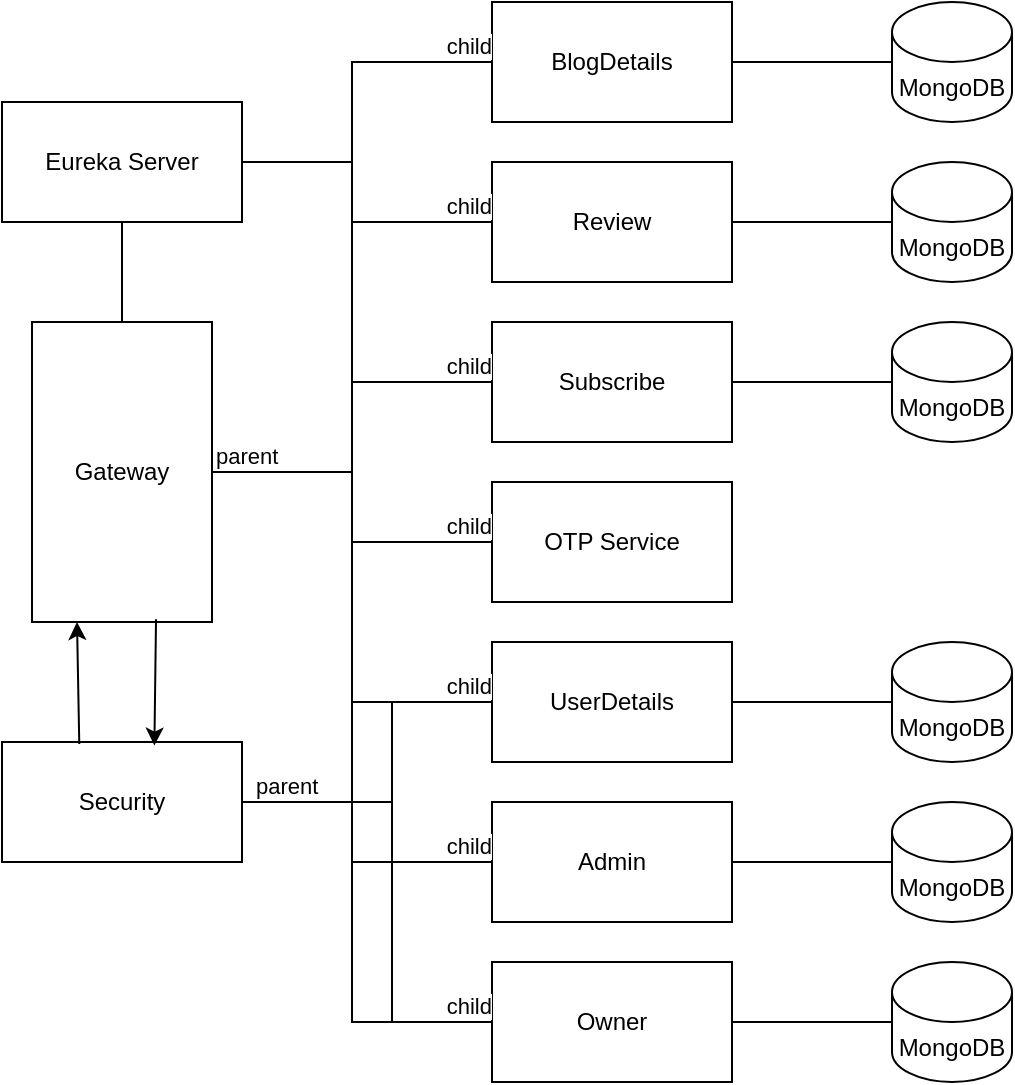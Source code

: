 <mxfile version="21.3.2" type="github">
  <diagram name="Page-1" id="2YBvvXClWsGukQMizWep">
    <mxGraphModel dx="1313" dy="676" grid="1" gridSize="10" guides="1" tooltips="1" connect="1" arrows="1" fold="1" page="1" pageScale="1" pageWidth="850" pageHeight="1100" math="0" shadow="0">
      <root>
        <mxCell id="0" />
        <mxCell id="1" parent="0" />
        <mxCell id="T0MGSY4LoNNgBnZXiiNV-2" value="Gateway" style="rounded=0;whiteSpace=wrap;html=1;" vertex="1" parent="1">
          <mxGeometry x="60" y="170" width="90" height="150" as="geometry" />
        </mxCell>
        <mxCell id="T0MGSY4LoNNgBnZXiiNV-3" value="Eureka Server" style="rounded=0;whiteSpace=wrap;html=1;" vertex="1" parent="1">
          <mxGeometry x="45" y="60" width="120" height="60" as="geometry" />
        </mxCell>
        <mxCell id="T0MGSY4LoNNgBnZXiiNV-4" value="Security" style="rounded=0;whiteSpace=wrap;html=1;" vertex="1" parent="1">
          <mxGeometry x="45" y="380" width="120" height="60" as="geometry" />
        </mxCell>
        <mxCell id="T0MGSY4LoNNgBnZXiiNV-6" value="BlogDetails" style="rounded=0;whiteSpace=wrap;html=1;" vertex="1" parent="1">
          <mxGeometry x="290" y="10" width="120" height="60" as="geometry" />
        </mxCell>
        <mxCell id="T0MGSY4LoNNgBnZXiiNV-7" value="Subscribe" style="rounded=0;whiteSpace=wrap;html=1;" vertex="1" parent="1">
          <mxGeometry x="290" y="170" width="120" height="60" as="geometry" />
        </mxCell>
        <mxCell id="T0MGSY4LoNNgBnZXiiNV-8" value="OTP Service" style="rounded=0;whiteSpace=wrap;html=1;" vertex="1" parent="1">
          <mxGeometry x="290" y="250" width="120" height="60" as="geometry" />
        </mxCell>
        <mxCell id="T0MGSY4LoNNgBnZXiiNV-9" value="UserDetails" style="rounded=0;whiteSpace=wrap;html=1;" vertex="1" parent="1">
          <mxGeometry x="290" y="330" width="120" height="60" as="geometry" />
        </mxCell>
        <mxCell id="T0MGSY4LoNNgBnZXiiNV-10" value="Admin" style="rounded=0;whiteSpace=wrap;html=1;" vertex="1" parent="1">
          <mxGeometry x="290" y="410" width="120" height="60" as="geometry" />
        </mxCell>
        <mxCell id="T0MGSY4LoNNgBnZXiiNV-11" value="Owner" style="rounded=0;whiteSpace=wrap;html=1;" vertex="1" parent="1">
          <mxGeometry x="290" y="490" width="120" height="60" as="geometry" />
        </mxCell>
        <mxCell id="T0MGSY4LoNNgBnZXiiNV-12" value="Review" style="rounded=0;whiteSpace=wrap;html=1;" vertex="1" parent="1">
          <mxGeometry x="290" y="90" width="120" height="60" as="geometry" />
        </mxCell>
        <mxCell id="T0MGSY4LoNNgBnZXiiNV-14" value="MongoDB" style="shape=cylinder3;whiteSpace=wrap;html=1;boundedLbl=1;backgroundOutline=1;size=15;" vertex="1" parent="1">
          <mxGeometry x="490" y="10" width="60" height="60" as="geometry" />
        </mxCell>
        <mxCell id="T0MGSY4LoNNgBnZXiiNV-15" value="MongoDB" style="shape=cylinder3;whiteSpace=wrap;html=1;boundedLbl=1;backgroundOutline=1;size=15;" vertex="1" parent="1">
          <mxGeometry x="490" y="90" width="60" height="60" as="geometry" />
        </mxCell>
        <mxCell id="T0MGSY4LoNNgBnZXiiNV-16" value="MongoDB" style="shape=cylinder3;whiteSpace=wrap;html=1;boundedLbl=1;backgroundOutline=1;size=15;" vertex="1" parent="1">
          <mxGeometry x="490" y="170" width="60" height="60" as="geometry" />
        </mxCell>
        <mxCell id="T0MGSY4LoNNgBnZXiiNV-17" value="MongoDB" style="shape=cylinder3;whiteSpace=wrap;html=1;boundedLbl=1;backgroundOutline=1;size=15;" vertex="1" parent="1">
          <mxGeometry x="490" y="330" width="60" height="60" as="geometry" />
        </mxCell>
        <mxCell id="T0MGSY4LoNNgBnZXiiNV-18" value="MongoDB" style="shape=cylinder3;whiteSpace=wrap;html=1;boundedLbl=1;backgroundOutline=1;size=15;" vertex="1" parent="1">
          <mxGeometry x="490" y="410" width="60" height="60" as="geometry" />
        </mxCell>
        <mxCell id="T0MGSY4LoNNgBnZXiiNV-19" value="MongoDB" style="shape=cylinder3;whiteSpace=wrap;html=1;boundedLbl=1;backgroundOutline=1;size=15;" vertex="1" parent="1">
          <mxGeometry x="490" y="490" width="60" height="60" as="geometry" />
        </mxCell>
        <mxCell id="T0MGSY4LoNNgBnZXiiNV-21" value="" style="endArrow=none;html=1;edgeStyle=orthogonalEdgeStyle;rounded=0;exitX=1;exitY=0.5;exitDx=0;exitDy=0;entryX=0;entryY=0.5;entryDx=0;entryDy=0;" edge="1" parent="1" source="T0MGSY4LoNNgBnZXiiNV-2" target="T0MGSY4LoNNgBnZXiiNV-8">
          <mxGeometry relative="1" as="geometry">
            <mxPoint x="170" y="244.5" as="sourcePoint" />
            <mxPoint x="330" y="244.5" as="targetPoint" />
          </mxGeometry>
        </mxCell>
        <mxCell id="T0MGSY4LoNNgBnZXiiNV-22" value="parent" style="edgeLabel;resizable=0;html=1;align=left;verticalAlign=bottom;" connectable="0" vertex="1" parent="T0MGSY4LoNNgBnZXiiNV-21">
          <mxGeometry x="-1" relative="1" as="geometry" />
        </mxCell>
        <mxCell id="T0MGSY4LoNNgBnZXiiNV-23" value="child" style="edgeLabel;resizable=0;html=1;align=right;verticalAlign=bottom;" connectable="0" vertex="1" parent="T0MGSY4LoNNgBnZXiiNV-21">
          <mxGeometry x="1" relative="1" as="geometry" />
        </mxCell>
        <mxCell id="T0MGSY4LoNNgBnZXiiNV-24" value="" style="endArrow=none;html=1;edgeStyle=orthogonalEdgeStyle;rounded=0;entryX=0;entryY=0.5;entryDx=0;entryDy=0;exitX=1;exitY=0.5;exitDx=0;exitDy=0;" edge="1" parent="1" source="T0MGSY4LoNNgBnZXiiNV-2" target="T0MGSY4LoNNgBnZXiiNV-7">
          <mxGeometry relative="1" as="geometry">
            <mxPoint x="100" y="210" as="sourcePoint" />
            <mxPoint x="260" y="210" as="targetPoint" />
          </mxGeometry>
        </mxCell>
        <mxCell id="T0MGSY4LoNNgBnZXiiNV-26" value="child" style="edgeLabel;resizable=0;html=1;align=right;verticalAlign=bottom;" connectable="0" vertex="1" parent="T0MGSY4LoNNgBnZXiiNV-24">
          <mxGeometry x="1" relative="1" as="geometry" />
        </mxCell>
        <mxCell id="T0MGSY4LoNNgBnZXiiNV-27" value="" style="endArrow=none;html=1;edgeStyle=orthogonalEdgeStyle;rounded=0;entryX=0;entryY=0.5;entryDx=0;entryDy=0;exitX=1;exitY=0.5;exitDx=0;exitDy=0;" edge="1" parent="1" source="T0MGSY4LoNNgBnZXiiNV-2" target="T0MGSY4LoNNgBnZXiiNV-12">
          <mxGeometry relative="1" as="geometry">
            <mxPoint x="90" y="160" as="sourcePoint" />
            <mxPoint x="250" y="160" as="targetPoint" />
          </mxGeometry>
        </mxCell>
        <mxCell id="T0MGSY4LoNNgBnZXiiNV-29" value="child" style="edgeLabel;resizable=0;html=1;align=right;verticalAlign=bottom;" connectable="0" vertex="1" parent="T0MGSY4LoNNgBnZXiiNV-27">
          <mxGeometry x="1" relative="1" as="geometry" />
        </mxCell>
        <mxCell id="T0MGSY4LoNNgBnZXiiNV-30" value="" style="endArrow=none;html=1;edgeStyle=orthogonalEdgeStyle;rounded=0;entryX=0;entryY=0.5;entryDx=0;entryDy=0;exitX=1;exitY=0.5;exitDx=0;exitDy=0;" edge="1" parent="1" source="T0MGSY4LoNNgBnZXiiNV-2" target="T0MGSY4LoNNgBnZXiiNV-6">
          <mxGeometry relative="1" as="geometry">
            <mxPoint x="90" y="149" as="sourcePoint" />
            <mxPoint x="250" y="149" as="targetPoint" />
          </mxGeometry>
        </mxCell>
        <mxCell id="T0MGSY4LoNNgBnZXiiNV-32" value="child" style="edgeLabel;resizable=0;html=1;align=right;verticalAlign=bottom;" connectable="0" vertex="1" parent="T0MGSY4LoNNgBnZXiiNV-30">
          <mxGeometry x="1" relative="1" as="geometry" />
        </mxCell>
        <mxCell id="T0MGSY4LoNNgBnZXiiNV-33" value="" style="endArrow=none;html=1;edgeStyle=orthogonalEdgeStyle;rounded=0;entryX=0;entryY=0.5;entryDx=0;entryDy=0;exitX=1;exitY=0.5;exitDx=0;exitDy=0;" edge="1" parent="1" source="T0MGSY4LoNNgBnZXiiNV-2" target="T0MGSY4LoNNgBnZXiiNV-9">
          <mxGeometry relative="1" as="geometry">
            <mxPoint x="110" y="359.5" as="sourcePoint" />
            <mxPoint x="270" y="359.5" as="targetPoint" />
          </mxGeometry>
        </mxCell>
        <mxCell id="T0MGSY4LoNNgBnZXiiNV-35" value="child" style="edgeLabel;resizable=0;html=1;align=right;verticalAlign=bottom;" connectable="0" vertex="1" parent="T0MGSY4LoNNgBnZXiiNV-33">
          <mxGeometry x="1" relative="1" as="geometry" />
        </mxCell>
        <mxCell id="T0MGSY4LoNNgBnZXiiNV-36" value="" style="endArrow=none;html=1;edgeStyle=orthogonalEdgeStyle;rounded=0;entryX=0;entryY=0.5;entryDx=0;entryDy=0;exitX=1;exitY=0.5;exitDx=0;exitDy=0;" edge="1" parent="1" source="T0MGSY4LoNNgBnZXiiNV-2" target="T0MGSY4LoNNgBnZXiiNV-10">
          <mxGeometry relative="1" as="geometry">
            <mxPoint x="80" y="370" as="sourcePoint" />
            <mxPoint x="240" y="370" as="targetPoint" />
          </mxGeometry>
        </mxCell>
        <mxCell id="T0MGSY4LoNNgBnZXiiNV-38" value="child" style="edgeLabel;resizable=0;html=1;align=right;verticalAlign=bottom;" connectable="0" vertex="1" parent="T0MGSY4LoNNgBnZXiiNV-36">
          <mxGeometry x="1" relative="1" as="geometry" />
        </mxCell>
        <mxCell id="T0MGSY4LoNNgBnZXiiNV-39" value="" style="endArrow=none;html=1;edgeStyle=orthogonalEdgeStyle;rounded=0;entryX=0;entryY=0.5;entryDx=0;entryDy=0;exitX=1;exitY=0.5;exitDx=0;exitDy=0;" edge="1" parent="1" source="T0MGSY4LoNNgBnZXiiNV-2" target="T0MGSY4LoNNgBnZXiiNV-11">
          <mxGeometry relative="1" as="geometry">
            <mxPoint x="100" y="359.5" as="sourcePoint" />
            <mxPoint x="260" y="359.5" as="targetPoint" />
          </mxGeometry>
        </mxCell>
        <mxCell id="T0MGSY4LoNNgBnZXiiNV-41" value="child" style="edgeLabel;resizable=0;html=1;align=right;verticalAlign=bottom;" connectable="0" vertex="1" parent="T0MGSY4LoNNgBnZXiiNV-39">
          <mxGeometry x="1" relative="1" as="geometry" />
        </mxCell>
        <mxCell id="T0MGSY4LoNNgBnZXiiNV-46" value="" style="endArrow=none;html=1;edgeStyle=orthogonalEdgeStyle;rounded=0;entryX=0;entryY=0.5;entryDx=0;entryDy=0;entryPerimeter=0;exitX=1;exitY=0.5;exitDx=0;exitDy=0;" edge="1" parent="1" source="T0MGSY4LoNNgBnZXiiNV-9" target="T0MGSY4LoNNgBnZXiiNV-17">
          <mxGeometry relative="1" as="geometry">
            <mxPoint x="340" y="280" as="sourcePoint" />
            <mxPoint x="500" y="280" as="targetPoint" />
          </mxGeometry>
        </mxCell>
        <mxCell id="T0MGSY4LoNNgBnZXiiNV-49" value="" style="endArrow=none;html=1;edgeStyle=orthogonalEdgeStyle;rounded=0;exitX=1;exitY=0.5;exitDx=0;exitDy=0;entryX=0;entryY=0.5;entryDx=0;entryDy=0;entryPerimeter=0;" edge="1" parent="1" source="T0MGSY4LoNNgBnZXiiNV-10" target="T0MGSY4LoNNgBnZXiiNV-18">
          <mxGeometry relative="1" as="geometry">
            <mxPoint x="430" y="320" as="sourcePoint" />
            <mxPoint x="590" y="320" as="targetPoint" />
          </mxGeometry>
        </mxCell>
        <mxCell id="T0MGSY4LoNNgBnZXiiNV-52" value="" style="endArrow=none;html=1;edgeStyle=orthogonalEdgeStyle;rounded=0;exitX=1;exitY=0.5;exitDx=0;exitDy=0;entryX=0;entryY=0.5;entryDx=0;entryDy=0;entryPerimeter=0;" edge="1" parent="1" source="T0MGSY4LoNNgBnZXiiNV-11" target="T0MGSY4LoNNgBnZXiiNV-19">
          <mxGeometry relative="1" as="geometry">
            <mxPoint x="450" y="480" as="sourcePoint" />
            <mxPoint x="610" y="480" as="targetPoint" />
          </mxGeometry>
        </mxCell>
        <mxCell id="T0MGSY4LoNNgBnZXiiNV-55" value="" style="endArrow=none;html=1;edgeStyle=orthogonalEdgeStyle;rounded=0;entryX=0;entryY=0.5;entryDx=0;entryDy=0;entryPerimeter=0;exitX=1;exitY=0.5;exitDx=0;exitDy=0;" edge="1" parent="1" source="T0MGSY4LoNNgBnZXiiNV-7" target="T0MGSY4LoNNgBnZXiiNV-16">
          <mxGeometry relative="1" as="geometry">
            <mxPoint x="440" y="260" as="sourcePoint" />
            <mxPoint x="600" y="260" as="targetPoint" />
          </mxGeometry>
        </mxCell>
        <mxCell id="T0MGSY4LoNNgBnZXiiNV-58" value="" style="endArrow=none;html=1;edgeStyle=orthogonalEdgeStyle;rounded=0;exitX=1;exitY=0.5;exitDx=0;exitDy=0;entryX=0;entryY=0.5;entryDx=0;entryDy=0;entryPerimeter=0;" edge="1" parent="1" source="T0MGSY4LoNNgBnZXiiNV-12" target="T0MGSY4LoNNgBnZXiiNV-15">
          <mxGeometry relative="1" as="geometry">
            <mxPoint x="425" y="160" as="sourcePoint" />
            <mxPoint x="585" y="160" as="targetPoint" />
          </mxGeometry>
        </mxCell>
        <mxCell id="T0MGSY4LoNNgBnZXiiNV-61" value="" style="endArrow=none;html=1;edgeStyle=orthogonalEdgeStyle;rounded=0;entryX=0;entryY=0.5;entryDx=0;entryDy=0;entryPerimeter=0;exitX=1;exitY=0.5;exitDx=0;exitDy=0;" edge="1" parent="1" source="T0MGSY4LoNNgBnZXiiNV-6" target="T0MGSY4LoNNgBnZXiiNV-14">
          <mxGeometry relative="1" as="geometry">
            <mxPoint x="425" y="80" as="sourcePoint" />
            <mxPoint x="585" y="80" as="targetPoint" />
          </mxGeometry>
        </mxCell>
        <mxCell id="T0MGSY4LoNNgBnZXiiNV-64" value="" style="endArrow=classic;html=1;rounded=0;entryX=0.25;entryY=1;entryDx=0;entryDy=0;exitX=0.322;exitY=0.017;exitDx=0;exitDy=0;exitPerimeter=0;" edge="1" parent="1" source="T0MGSY4LoNNgBnZXiiNV-4" target="T0MGSY4LoNNgBnZXiiNV-2">
          <mxGeometry width="50" height="50" relative="1" as="geometry">
            <mxPoint x="400" y="310" as="sourcePoint" />
            <mxPoint x="90" y="330" as="targetPoint" />
          </mxGeometry>
        </mxCell>
        <mxCell id="T0MGSY4LoNNgBnZXiiNV-66" value="" style="endArrow=classic;html=1;rounded=0;entryX=0.635;entryY=0.03;entryDx=0;entryDy=0;entryPerimeter=0;exitX=0.689;exitY=0.991;exitDx=0;exitDy=0;exitPerimeter=0;" edge="1" parent="1" source="T0MGSY4LoNNgBnZXiiNV-2" target="T0MGSY4LoNNgBnZXiiNV-4">
          <mxGeometry width="50" height="50" relative="1" as="geometry">
            <mxPoint x="125" y="360" as="sourcePoint" />
            <mxPoint x="165" y="310" as="targetPoint" />
          </mxGeometry>
        </mxCell>
        <mxCell id="T0MGSY4LoNNgBnZXiiNV-68" value="" style="endArrow=none;html=1;edgeStyle=orthogonalEdgeStyle;rounded=0;exitX=0.5;exitY=1;exitDx=0;exitDy=0;entryX=0.5;entryY=0;entryDx=0;entryDy=0;" edge="1" parent="1" source="T0MGSY4LoNNgBnZXiiNV-3" target="T0MGSY4LoNNgBnZXiiNV-2">
          <mxGeometry relative="1" as="geometry">
            <mxPoint x="150" y="149" as="sourcePoint" />
            <mxPoint x="310" y="149" as="targetPoint" />
          </mxGeometry>
        </mxCell>
        <mxCell id="T0MGSY4LoNNgBnZXiiNV-71" value="" style="endArrow=none;html=1;rounded=0;exitX=1;exitY=0.5;exitDx=0;exitDy=0;" edge="1" parent="1" source="T0MGSY4LoNNgBnZXiiNV-3">
          <mxGeometry relative="1" as="geometry">
            <mxPoint x="80" y="149" as="sourcePoint" />
            <mxPoint x="220" y="90" as="targetPoint" />
          </mxGeometry>
        </mxCell>
        <mxCell id="T0MGSY4LoNNgBnZXiiNV-72" value="" style="endArrow=none;html=1;edgeStyle=orthogonalEdgeStyle;rounded=0;entryX=0;entryY=0.5;entryDx=0;entryDy=0;exitX=1;exitY=0.5;exitDx=0;exitDy=0;" edge="1" parent="1" source="T0MGSY4LoNNgBnZXiiNV-4" target="T0MGSY4LoNNgBnZXiiNV-9">
          <mxGeometry relative="1" as="geometry">
            <mxPoint x="45" y="490" as="sourcePoint" />
            <mxPoint x="205" y="490" as="targetPoint" />
            <Array as="points">
              <mxPoint x="240" y="410" />
              <mxPoint x="240" y="360" />
            </Array>
          </mxGeometry>
        </mxCell>
        <mxCell id="T0MGSY4LoNNgBnZXiiNV-73" value="parent" style="edgeLabel;resizable=0;html=1;align=left;verticalAlign=bottom;" connectable="0" vertex="1" parent="T0MGSY4LoNNgBnZXiiNV-72">
          <mxGeometry x="-1" relative="1" as="geometry">
            <mxPoint x="5" as="offset" />
          </mxGeometry>
        </mxCell>
        <mxCell id="T0MGSY4LoNNgBnZXiiNV-75" value="" style="endArrow=none;html=1;edgeStyle=orthogonalEdgeStyle;rounded=0;entryX=0;entryY=0.5;entryDx=0;entryDy=0;exitX=1;exitY=0.5;exitDx=0;exitDy=0;" edge="1" parent="1" source="T0MGSY4LoNNgBnZXiiNV-4" target="T0MGSY4LoNNgBnZXiiNV-10">
          <mxGeometry relative="1" as="geometry">
            <mxPoint x="25" y="519.38" as="sourcePoint" />
            <mxPoint x="185" y="519.38" as="targetPoint" />
            <Array as="points">
              <mxPoint x="240" y="410" />
              <mxPoint x="240" y="440" />
            </Array>
          </mxGeometry>
        </mxCell>
        <mxCell id="T0MGSY4LoNNgBnZXiiNV-78" value="" style="endArrow=none;html=1;edgeStyle=orthogonalEdgeStyle;rounded=0;entryX=0;entryY=0.5;entryDx=0;entryDy=0;exitX=1;exitY=0.5;exitDx=0;exitDy=0;" edge="1" parent="1" source="T0MGSY4LoNNgBnZXiiNV-4" target="T0MGSY4LoNNgBnZXiiNV-11">
          <mxGeometry relative="1" as="geometry">
            <mxPoint x="30" y="510" as="sourcePoint" />
            <mxPoint x="190" y="510" as="targetPoint" />
            <Array as="points">
              <mxPoint x="240" y="410" />
              <mxPoint x="240" y="520" />
            </Array>
          </mxGeometry>
        </mxCell>
      </root>
    </mxGraphModel>
  </diagram>
</mxfile>
